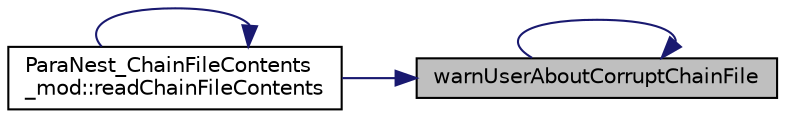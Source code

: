 digraph "warnUserAboutCorruptChainFile"
{
 // LATEX_PDF_SIZE
  edge [fontname="Helvetica",fontsize="10",labelfontname="Helvetica",labelfontsize="10"];
  node [fontname="Helvetica",fontsize="10",shape=record];
  rankdir="RL";
  Node1 [label="warnUserAboutCorruptChainFile",height=0.2,width=0.4,color="black", fillcolor="grey75", style="filled", fontcolor="black",tooltip=" "];
  Node1 -> Node2 [dir="back",color="midnightblue",fontsize="10",style="solid"];
  Node2 [label="ParaNest_ChainFileContents\l_mod::readChainFileContents",height=0.2,width=0.4,color="black", fillcolor="white", style="filled",URL="$namespaceParaNest__ChainFileContents__mod.html#abc3e6b9e7d373e4629e6480052013eca",tooltip="This is a method of the class ChainFileContents_type.  Return and store the contents of a ParaNest si..."];
  Node2 -> Node2 [dir="back",color="midnightblue",fontsize="10",style="solid"];
  Node1 -> Node1 [dir="back",color="midnightblue",fontsize="10",style="solid"];
}
